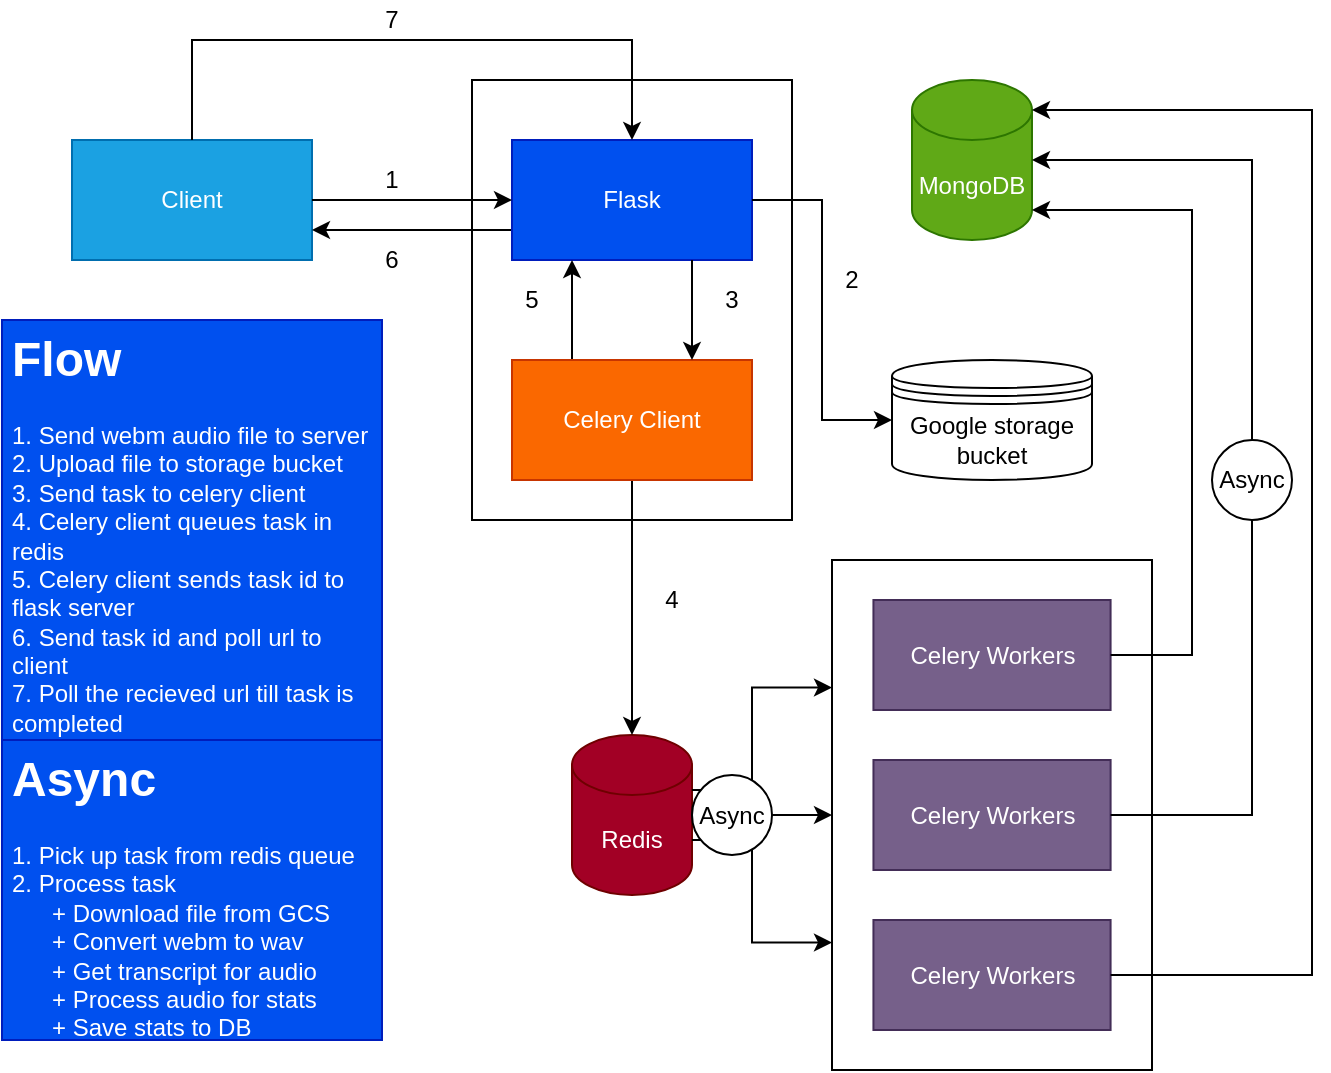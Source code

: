 <mxfile>
    <diagram id="npV76rbQIyxqmrXlsT3M" name="Page-1">
        <mxGraphModel dx="1120" dy="771" grid="1" gridSize="10" guides="1" tooltips="1" connect="1" arrows="1" fold="1" page="1" pageScale="1" pageWidth="827" pageHeight="1169" math="0" shadow="0">
            <root>
                <mxCell id="0"/>
                <mxCell id="1" parent="0"/>
                <mxCell id="166" value="" style="group" vertex="1" connectable="0" parent="1">
                    <mxGeometry x="25" y="20" width="655" height="535" as="geometry"/>
                </mxCell>
                <mxCell id="128" value="" style="rounded=0;whiteSpace=wrap;html=1;align=left;" parent="166" vertex="1">
                    <mxGeometry x="235" y="40" width="160" height="220" as="geometry"/>
                </mxCell>
                <mxCell id="103" value="MongoDB" style="shape=cylinder3;whiteSpace=wrap;html=1;boundedLbl=1;backgroundOutline=1;size=15;fillColor=#60a917;strokeColor=#2D7600;fontColor=#ffffff;" parent="166" vertex="1">
                    <mxGeometry x="455" y="40" width="60" height="80" as="geometry"/>
                </mxCell>
                <mxCell id="104" value="Redis" style="shape=cylinder3;whiteSpace=wrap;html=1;boundedLbl=1;backgroundOutline=1;size=15;fillColor=#a20025;strokeColor=#6F0000;fontColor=#ffffff;" parent="166" vertex="1">
                    <mxGeometry x="285" y="367.5" width="60" height="80" as="geometry"/>
                </mxCell>
                <mxCell id="105" value="Client" style="rounded=0;whiteSpace=wrap;html=1;fillColor=#1ba1e2;strokeColor=#006EAF;fontColor=#ffffff;" parent="166" vertex="1">
                    <mxGeometry x="35" y="70" width="120" height="60" as="geometry"/>
                </mxCell>
                <mxCell id="146" style="edgeStyle=orthogonalEdgeStyle;rounded=0;orthogonalLoop=1;jettySize=auto;html=1;entryX=1;entryY=0.75;entryDx=0;entryDy=0;" parent="166" source="110" target="105" edge="1">
                    <mxGeometry relative="1" as="geometry">
                        <Array as="points">
                            <mxPoint x="215" y="115"/>
                            <mxPoint x="215" y="115"/>
                        </Array>
                    </mxGeometry>
                </mxCell>
                <mxCell id="110" value="Flask" style="rounded=0;whiteSpace=wrap;html=1;fillColor=#0050ef;strokeColor=#001DBC;fontColor=#ffffff;" parent="166" vertex="1">
                    <mxGeometry x="255" y="70" width="120" height="60" as="geometry"/>
                </mxCell>
                <mxCell id="134" style="edgeStyle=orthogonalEdgeStyle;rounded=0;orthogonalLoop=1;jettySize=auto;html=1;entryX=0;entryY=0.5;entryDx=0;entryDy=0;" parent="166" source="105" target="110" edge="1">
                    <mxGeometry relative="1" as="geometry">
                        <mxPoint x="235" y="100" as="targetPoint"/>
                        <Array as="points"/>
                    </mxGeometry>
                </mxCell>
                <mxCell id="148" style="edgeStyle=orthogonalEdgeStyle;rounded=0;orthogonalLoop=1;jettySize=auto;html=1;entryX=0.5;entryY=0;entryDx=0;entryDy=0;exitX=0.5;exitY=0;exitDx=0;exitDy=0;" parent="166" source="105" target="110" edge="1">
                    <mxGeometry relative="1" as="geometry">
                        <Array as="points">
                            <mxPoint x="95" y="20"/>
                            <mxPoint x="315" y="20"/>
                        </Array>
                    </mxGeometry>
                </mxCell>
                <mxCell id="141" style="edgeStyle=orthogonalEdgeStyle;rounded=0;orthogonalLoop=1;jettySize=auto;html=1;exitX=0.25;exitY=0;exitDx=0;exitDy=0;entryX=0.25;entryY=1;entryDx=0;entryDy=0;" parent="166" source="124" target="110" edge="1">
                    <mxGeometry relative="1" as="geometry"/>
                </mxCell>
                <mxCell id="144" style="edgeStyle=orthogonalEdgeStyle;rounded=0;orthogonalLoop=1;jettySize=auto;html=1;entryX=0.5;entryY=0;entryDx=0;entryDy=0;entryPerimeter=0;" parent="166" source="124" target="104" edge="1">
                    <mxGeometry relative="1" as="geometry"/>
                </mxCell>
                <mxCell id="124" value="Celery Client" style="rounded=0;whiteSpace=wrap;html=1;fillColor=#fa6800;strokeColor=#C73500;fontColor=#ffffff;" parent="166" vertex="1">
                    <mxGeometry x="255" y="180" width="120" height="60" as="geometry"/>
                </mxCell>
                <mxCell id="140" style="edgeStyle=orthogonalEdgeStyle;rounded=0;orthogonalLoop=1;jettySize=auto;html=1;exitX=0.75;exitY=1;exitDx=0;exitDy=0;entryX=0.75;entryY=0;entryDx=0;entryDy=0;" parent="166" source="110" target="124" edge="1">
                    <mxGeometry relative="1" as="geometry"/>
                </mxCell>
                <mxCell id="135" value="1" style="text;html=1;strokeColor=none;fillColor=none;align=center;verticalAlign=middle;whiteSpace=wrap;rounded=0;" parent="166" vertex="1">
                    <mxGeometry x="175" y="80" width="40" height="20" as="geometry"/>
                </mxCell>
                <mxCell id="139" value="2" style="text;html=1;strokeColor=none;fillColor=none;align=center;verticalAlign=middle;whiteSpace=wrap;rounded=0;" parent="166" vertex="1">
                    <mxGeometry x="405" y="130" width="40" height="20" as="geometry"/>
                </mxCell>
                <mxCell id="143" value="5" style="text;html=1;strokeColor=none;fillColor=none;align=center;verticalAlign=middle;whiteSpace=wrap;rounded=0;" parent="166" vertex="1">
                    <mxGeometry x="245" y="140" width="40" height="20" as="geometry"/>
                </mxCell>
                <mxCell id="145" value="4" style="text;html=1;strokeColor=none;fillColor=none;align=center;verticalAlign=middle;whiteSpace=wrap;rounded=0;" parent="166" vertex="1">
                    <mxGeometry x="315" y="290" width="40" height="20" as="geometry"/>
                </mxCell>
                <mxCell id="147" value="6" style="text;html=1;strokeColor=none;fillColor=none;align=center;verticalAlign=middle;whiteSpace=wrap;rounded=0;" parent="166" vertex="1">
                    <mxGeometry x="175" y="120" width="40" height="20" as="geometry"/>
                </mxCell>
                <mxCell id="149" value="7" style="text;html=1;strokeColor=none;fillColor=none;align=center;verticalAlign=middle;whiteSpace=wrap;rounded=0;" parent="166" vertex="1">
                    <mxGeometry x="175" width="40" height="20" as="geometry"/>
                </mxCell>
                <mxCell id="150" value="" style="group" parent="166" vertex="1" connectable="0">
                    <mxGeometry x="415" y="280" width="160" height="255" as="geometry"/>
                </mxCell>
                <mxCell id="129" value="" style="rounded=0;whiteSpace=wrap;html=1;align=left;" parent="150" vertex="1">
                    <mxGeometry width="160" height="255" as="geometry"/>
                </mxCell>
                <mxCell id="106" value="Celery Workers" style="rounded=0;whiteSpace=wrap;html=1;fillColor=#76608a;strokeColor=#432D57;fontColor=#ffffff;" parent="150" vertex="1">
                    <mxGeometry x="20.72" y="20" width="118.57" height="55" as="geometry"/>
                </mxCell>
                <mxCell id="125" value="Celery Workers" style="rounded=0;whiteSpace=wrap;html=1;fillColor=#76608a;strokeColor=#432D57;fontColor=#ffffff;" parent="150" vertex="1">
                    <mxGeometry x="20.72" y="180" width="118.57" height="55" as="geometry"/>
                </mxCell>
                <mxCell id="126" value="Celery Workers" style="rounded=0;whiteSpace=wrap;html=1;fillColor=#76608a;strokeColor=#432D57;fontColor=#ffffff;" parent="150" vertex="1">
                    <mxGeometry x="20.73" y="100" width="118.57" height="55" as="geometry"/>
                </mxCell>
                <mxCell id="151" style="edgeStyle=orthogonalEdgeStyle;rounded=0;orthogonalLoop=1;jettySize=auto;html=1;exitX=1;exitY=0;exitDx=0;exitDy=27.5;exitPerimeter=0;entryX=0;entryY=0.25;entryDx=0;entryDy=0;" parent="166" source="104" target="129" edge="1">
                    <mxGeometry relative="1" as="geometry">
                        <Array as="points">
                            <mxPoint x="375" y="395"/>
                            <mxPoint x="375" y="344"/>
                        </Array>
                    </mxGeometry>
                </mxCell>
                <mxCell id="153" style="edgeStyle=orthogonalEdgeStyle;rounded=0;orthogonalLoop=1;jettySize=auto;html=1;exitX=1;exitY=0;exitDx=0;exitDy=52.5;exitPerimeter=0;entryX=0;entryY=0.75;entryDx=0;entryDy=0;" parent="166" source="104" target="129" edge="1">
                    <mxGeometry relative="1" as="geometry">
                        <Array as="points">
                            <mxPoint x="375" y="420"/>
                            <mxPoint x="375" y="471"/>
                        </Array>
                    </mxGeometry>
                </mxCell>
                <mxCell id="154" style="edgeStyle=orthogonalEdgeStyle;rounded=0;orthogonalLoop=1;jettySize=auto;html=1;entryX=1;entryY=1;entryDx=0;entryDy=-15;entryPerimeter=0;" parent="166" source="106" target="103" edge="1">
                    <mxGeometry relative="1" as="geometry">
                        <Array as="points">
                            <mxPoint x="595" y="327"/>
                            <mxPoint x="595" y="105"/>
                        </Array>
                    </mxGeometry>
                </mxCell>
                <mxCell id="155" style="edgeStyle=orthogonalEdgeStyle;rounded=0;orthogonalLoop=1;jettySize=auto;html=1;entryX=1;entryY=0.5;entryDx=0;entryDy=0;entryPerimeter=0;" parent="166" source="126" target="103" edge="1">
                    <mxGeometry relative="1" as="geometry">
                        <Array as="points">
                            <mxPoint x="625" y="407"/>
                            <mxPoint x="625" y="80"/>
                        </Array>
                    </mxGeometry>
                </mxCell>
                <mxCell id="156" style="edgeStyle=orthogonalEdgeStyle;rounded=0;orthogonalLoop=1;jettySize=auto;html=1;entryX=1;entryY=0;entryDx=0;entryDy=15;entryPerimeter=0;" parent="166" source="125" target="103" edge="1">
                    <mxGeometry relative="1" as="geometry">
                        <Array as="points">
                            <mxPoint x="655" y="487"/>
                            <mxPoint x="655" y="55"/>
                        </Array>
                    </mxGeometry>
                </mxCell>
                <mxCell id="158" value="Async" style="ellipse;whiteSpace=wrap;html=1;aspect=fixed;" vertex="1" parent="166">
                    <mxGeometry x="605" y="220" width="40" height="40" as="geometry"/>
                </mxCell>
                <mxCell id="157" value="Async" style="ellipse;whiteSpace=wrap;html=1;aspect=fixed;" vertex="1" parent="166">
                    <mxGeometry x="345" y="387.5" width="40" height="40" as="geometry"/>
                </mxCell>
                <mxCell id="152" style="edgeStyle=orthogonalEdgeStyle;rounded=0;orthogonalLoop=1;jettySize=auto;html=1;exitX=1;exitY=0.5;exitDx=0;exitDy=0;exitPerimeter=0;entryX=0;entryY=0.5;entryDx=0;entryDy=0;" parent="166" source="157" target="129" edge="1">
                    <mxGeometry relative="1" as="geometry"/>
                </mxCell>
                <mxCell id="159" style="edgeStyle=orthogonalEdgeStyle;rounded=0;orthogonalLoop=1;jettySize=auto;html=1;exitX=1;exitY=0.5;exitDx=0;exitDy=0;exitPerimeter=0;entryX=0;entryY=0.5;entryDx=0;entryDy=0;" edge="1" parent="166" source="104" target="157">
                    <mxGeometry relative="1" as="geometry">
                        <mxPoint x="345" y="407.5" as="sourcePoint"/>
                        <mxPoint x="415" y="407.5" as="targetPoint"/>
                    </mxGeometry>
                </mxCell>
                <mxCell id="161" value="&lt;h1&gt;&lt;span&gt;Flow&lt;/span&gt;&lt;/h1&gt;&lt;div&gt;&lt;span&gt;1. Send webm audio file to server&lt;/span&gt;&lt;/div&gt;&lt;div&gt;2. Upload file to storage bucket&lt;/div&gt;&lt;div&gt;3. Send task to celery client&lt;/div&gt;&lt;div&gt;4. Celery client queues task in redis&lt;/div&gt;&lt;div&gt;5. Celery client sends task id to flask server&lt;/div&gt;&lt;div&gt;6. Send task id and poll url to client&lt;/div&gt;&lt;div&gt;7. Poll the recieved url till task is completed&lt;/div&gt;" style="text;html=1;strokeColor=#001DBC;fillColor=#0050ef;spacing=5;spacingTop=-20;whiteSpace=wrap;overflow=hidden;rounded=0;fontColor=#ffffff;" vertex="1" parent="166">
                    <mxGeometry y="160" width="190" height="210" as="geometry"/>
                </mxCell>
                <mxCell id="162" value="Google storage bucket" style="shape=datastore;whiteSpace=wrap;html=1;" vertex="1" parent="166">
                    <mxGeometry x="445" y="180" width="100" height="60" as="geometry"/>
                </mxCell>
                <mxCell id="164" value="3" style="text;html=1;strokeColor=none;fillColor=none;align=center;verticalAlign=middle;whiteSpace=wrap;rounded=0;" vertex="1" parent="166">
                    <mxGeometry x="345" y="140" width="40" height="20" as="geometry"/>
                </mxCell>
                <mxCell id="165" value="&lt;h1&gt;&lt;span&gt;Async&lt;/span&gt;&lt;/h1&gt;&lt;div&gt;&lt;span&gt;1. Pick up task from redis queue&lt;/span&gt;&lt;/div&gt;&lt;div&gt;2. Process task&lt;br&gt;&amp;nbsp; &amp;nbsp; &amp;nbsp; + Download file from GCS&lt;/div&gt;&lt;div&gt;&amp;nbsp; &amp;nbsp; &amp;nbsp; + Convert webm to wav&lt;/div&gt;&lt;div&gt;&amp;nbsp; &amp;nbsp; &amp;nbsp; + Get transcript for audio&lt;/div&gt;&lt;div&gt;&amp;nbsp; &amp;nbsp; &amp;nbsp; + Process audio for stats&lt;/div&gt;&lt;div&gt;&amp;nbsp; &amp;nbsp; &amp;nbsp; + Save stats to DB&lt;/div&gt;&lt;div&gt;&lt;br&gt;&lt;/div&gt;" style="text;html=1;strokeColor=#001DBC;fillColor=#0050ef;spacing=5;spacingTop=-20;whiteSpace=wrap;overflow=hidden;rounded=0;fontColor=#ffffff;" vertex="1" parent="166">
                    <mxGeometry y="370" width="190" height="150" as="geometry"/>
                </mxCell>
                <mxCell id="163" style="edgeStyle=orthogonalEdgeStyle;rounded=0;orthogonalLoop=1;jettySize=auto;html=1;entryX=0;entryY=0.5;entryDx=0;entryDy=0;" edge="1" parent="166" source="110" target="162">
                    <mxGeometry relative="1" as="geometry"/>
                </mxCell>
            </root>
        </mxGraphModel>
    </diagram>
</mxfile>